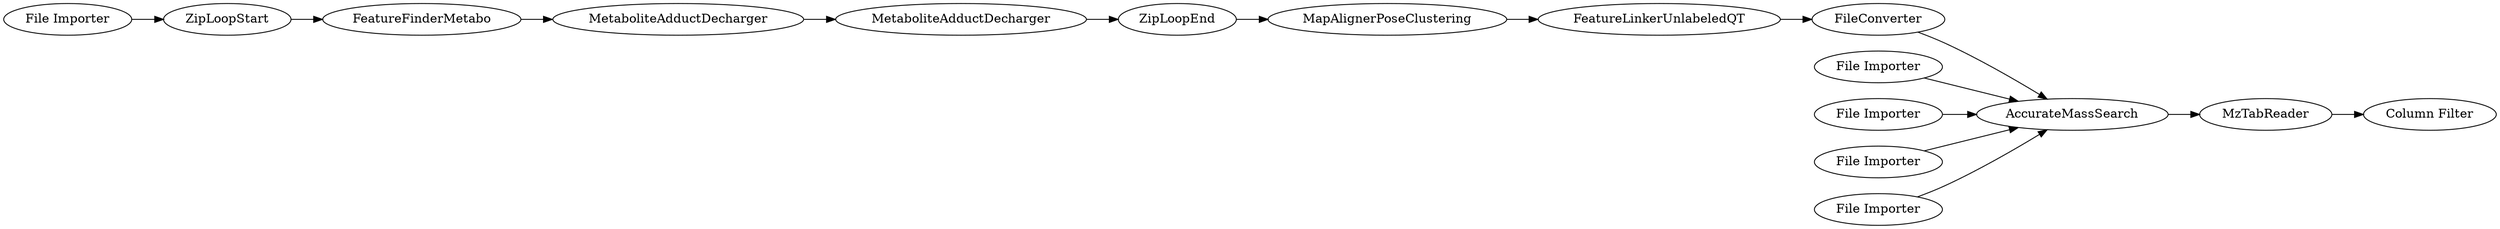 digraph {
	"-8880682522106602998_263" [label="File Importer"]
	"-8880682522106602998_266" [label="File Importer"]
	"-8880682522106602998_235" [label=FeatureLinkerUnlabeledQT]
	"-8880682522106602998_260" [label=MetaboliteAdductDecharger]
	"-8880682522106602998_234" [label=MapAlignerPoseClustering]
	"-8880682522106602998_261" [label=MetaboliteAdductDecharger]
	"-8880682522106602998_231" [label=AccurateMassSearch]
	"-8880682522106602998_12" [label=ZipLoopStart]
	"-8880682522106602998_264" [label="File Importer"]
	"-8880682522106602998_233" [label=FileConverter]
	"-8880682522106602998_141" [label="Column Filter"]
	"-8880682522106602998_13" [label=ZipLoopEnd]
	"-8880682522106602998_262" [label=MzTabReader]
	"-8880682522106602998_265" [label="File Importer"]
	"-8880682522106602998_232" [label=FeatureFinderMetabo]
	"-8880682522106602998_267" [label="File Importer"]
	"-8880682522106602998_231" -> "-8880682522106602998_262"
	"-8880682522106602998_265" -> "-8880682522106602998_231"
	"-8880682522106602998_13" -> "-8880682522106602998_234"
	"-8880682522106602998_12" -> "-8880682522106602998_232"
	"-8880682522106602998_233" -> "-8880682522106602998_231"
	"-8880682522106602998_232" -> "-8880682522106602998_260"
	"-8880682522106602998_263" -> "-8880682522106602998_12"
	"-8880682522106602998_235" -> "-8880682522106602998_233"
	"-8880682522106602998_234" -> "-8880682522106602998_235"
	"-8880682522106602998_264" -> "-8880682522106602998_231"
	"-8880682522106602998_262" -> "-8880682522106602998_141"
	"-8880682522106602998_267" -> "-8880682522106602998_231"
	"-8880682522106602998_266" -> "-8880682522106602998_231"
	"-8880682522106602998_261" -> "-8880682522106602998_13"
	"-8880682522106602998_260" -> "-8880682522106602998_261"
	rankdir=LR
}
